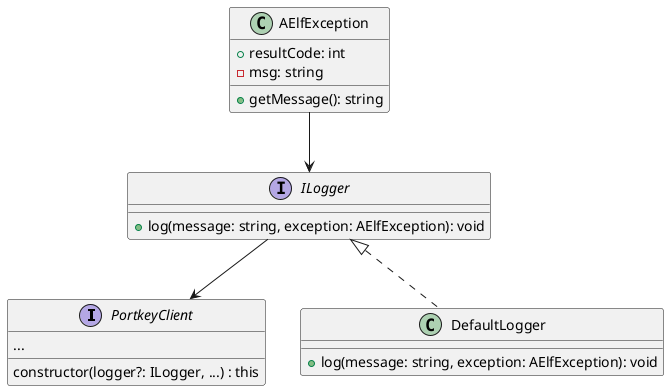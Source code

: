 @startuml logger

interface PortkeyClient {
    constructor(logger?: ILogger, ...) : this
    ...
}

interface ILogger {
    + log(message: string, exception: AElfException): void
}

' if ILogger is not provided, use DefaultLogger
class DefaultLogger implements ILogger {
    + log(message: string, exception: AElfException): void
}

' msg is extended from its super class
class AElfException {
    + resultCode: int
    - msg: string
    + getMessage(): string
}

AElfException --> ILogger
ILogger --> PortkeyClient

@enduml
